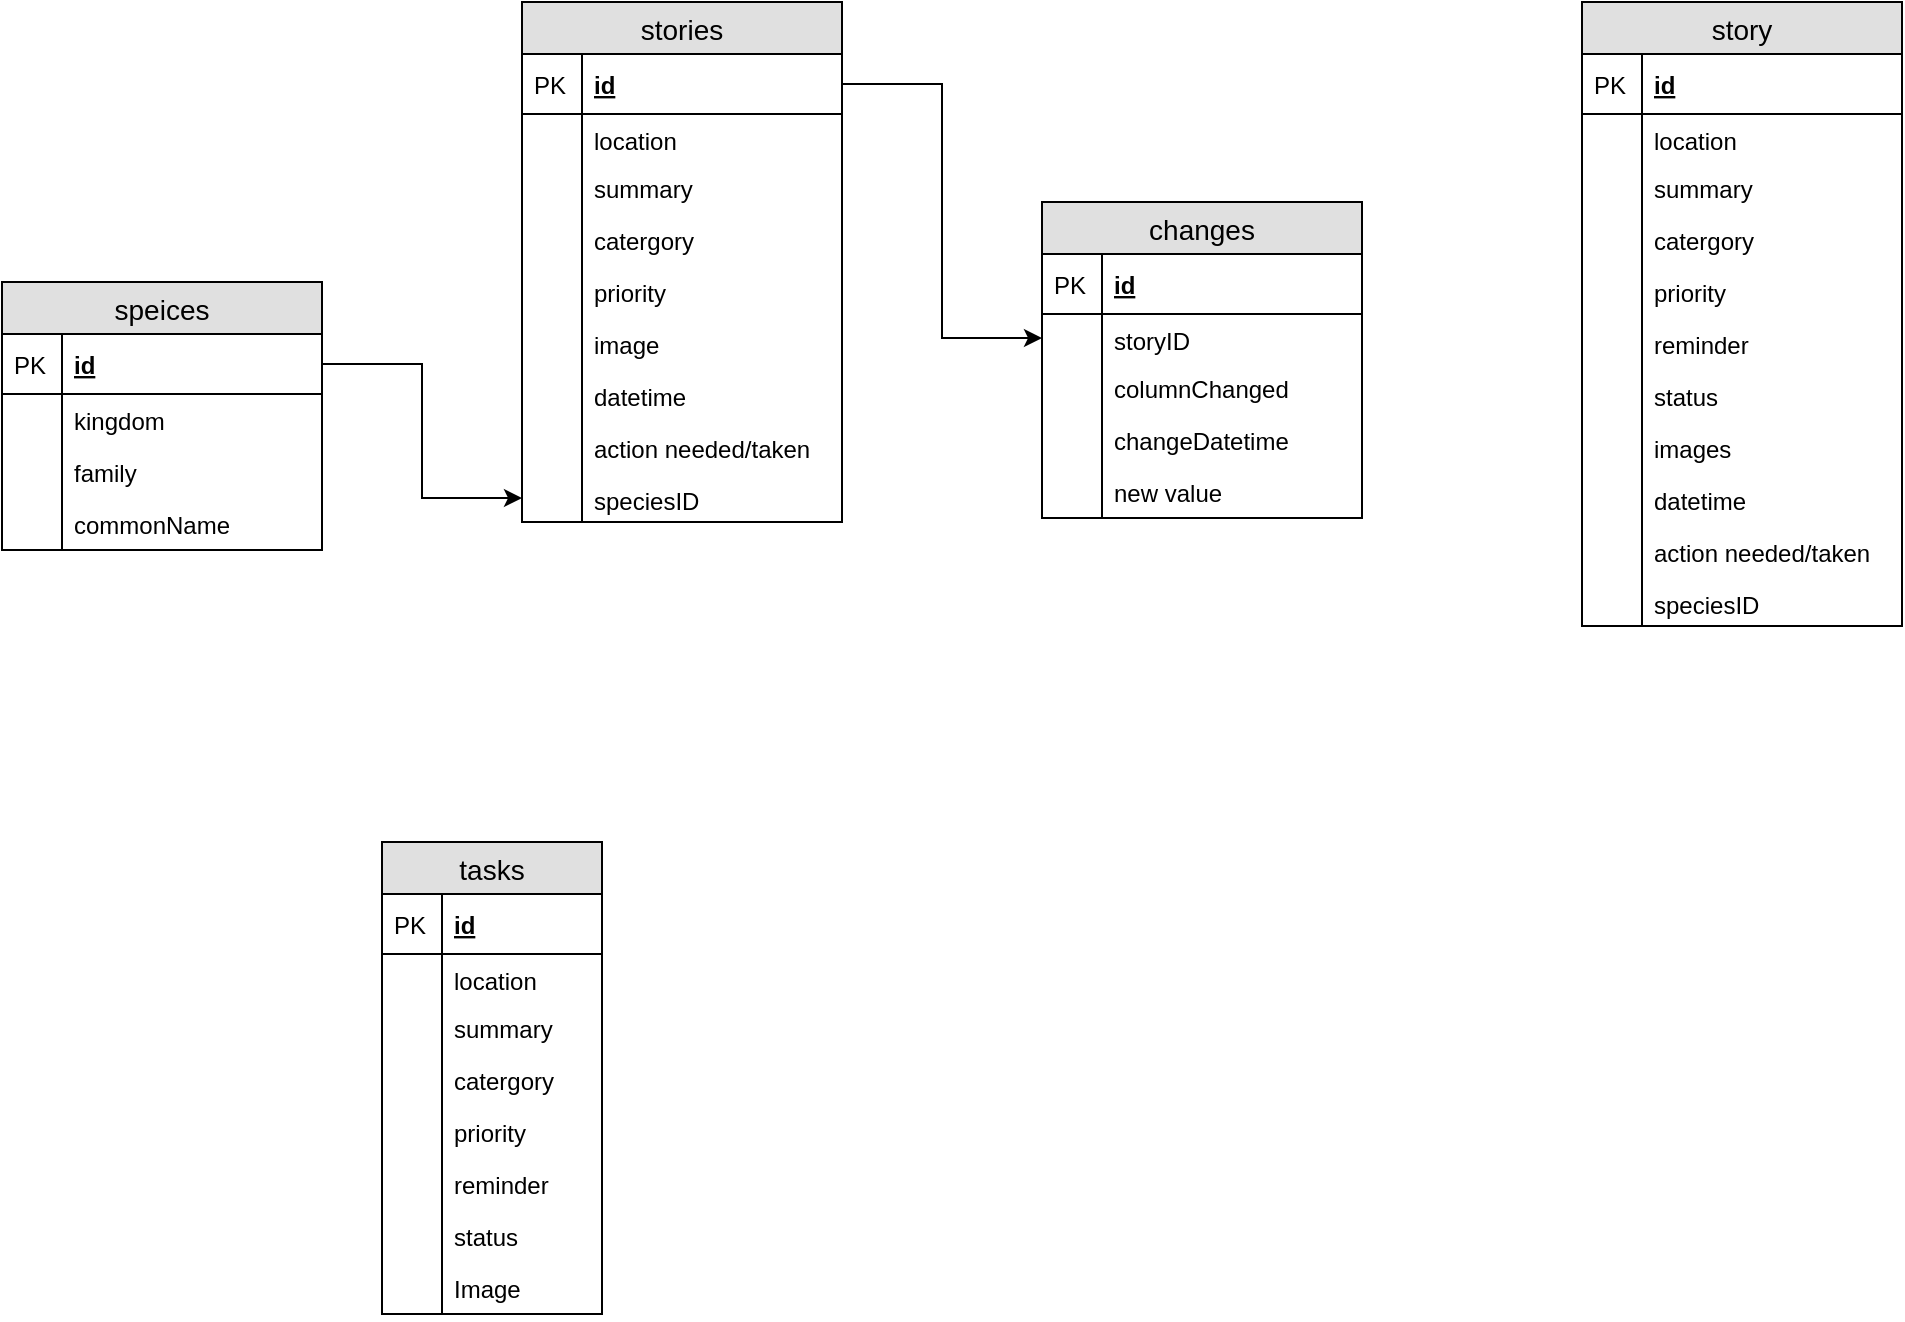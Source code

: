 <mxfile version="12.9.13" type="device"><diagram id="EEhKZ5W4JTLJz8EPN2Xo" name="Page-1"><mxGraphModel dx="1026" dy="580" grid="1" gridSize="10" guides="1" tooltips="1" connect="1" arrows="1" fold="1" page="1" pageScale="1" pageWidth="1654" pageHeight="1169" math="0" shadow="0"><root><mxCell id="0"/><mxCell id="1" parent="0"/><mxCell id="FgcwcCKLsDNJo95z20K6-1" value="stories" style="swimlane;fontStyle=0;childLayout=stackLayout;horizontal=1;startSize=26;fillColor=#e0e0e0;horizontalStack=0;resizeParent=1;resizeParentMax=0;resizeLast=0;collapsible=1;marginBottom=0;swimlaneFillColor=#ffffff;align=center;fontSize=14;" parent="1" vertex="1"><mxGeometry x="330" y="160" width="160" height="260" as="geometry"/></mxCell><mxCell id="FgcwcCKLsDNJo95z20K6-2" value="id" style="shape=partialRectangle;top=0;left=0;right=0;bottom=1;align=left;verticalAlign=middle;fillColor=none;spacingLeft=34;spacingRight=4;overflow=hidden;rotatable=0;points=[[0,0.5],[1,0.5]];portConstraint=eastwest;dropTarget=0;fontStyle=5;fontSize=12;" parent="FgcwcCKLsDNJo95z20K6-1" vertex="1"><mxGeometry y="26" width="160" height="30" as="geometry"/></mxCell><mxCell id="FgcwcCKLsDNJo95z20K6-3" value="PK" style="shape=partialRectangle;top=0;left=0;bottom=0;fillColor=none;align=left;verticalAlign=middle;spacingLeft=4;spacingRight=4;overflow=hidden;rotatable=0;points=[];portConstraint=eastwest;part=1;fontSize=12;" parent="FgcwcCKLsDNJo95z20K6-2" vertex="1" connectable="0"><mxGeometry width="30" height="30" as="geometry"/></mxCell><mxCell id="FgcwcCKLsDNJo95z20K6-4" value="location" style="shape=partialRectangle;top=0;left=0;right=0;bottom=0;align=left;verticalAlign=top;fillColor=none;spacingLeft=34;spacingRight=4;overflow=hidden;rotatable=0;points=[[0,0.5],[1,0.5]];portConstraint=eastwest;dropTarget=0;fontSize=12;" parent="FgcwcCKLsDNJo95z20K6-1" vertex="1"><mxGeometry y="56" width="160" height="24" as="geometry"/></mxCell><mxCell id="FgcwcCKLsDNJo95z20K6-5" value="" style="shape=partialRectangle;top=0;left=0;bottom=0;fillColor=none;align=left;verticalAlign=top;spacingLeft=4;spacingRight=4;overflow=hidden;rotatable=0;points=[];portConstraint=eastwest;part=1;fontSize=12;" parent="FgcwcCKLsDNJo95z20K6-4" vertex="1" connectable="0"><mxGeometry width="30" height="24" as="geometry"/></mxCell><mxCell id="FgcwcCKLsDNJo95z20K6-6" value="summary" style="shape=partialRectangle;top=0;left=0;right=0;bottom=0;align=left;verticalAlign=top;fillColor=none;spacingLeft=34;spacingRight=4;overflow=hidden;rotatable=0;points=[[0,0.5],[1,0.5]];portConstraint=eastwest;dropTarget=0;fontSize=12;" parent="FgcwcCKLsDNJo95z20K6-1" vertex="1"><mxGeometry y="80" width="160" height="26" as="geometry"/></mxCell><mxCell id="FgcwcCKLsDNJo95z20K6-7" value="" style="shape=partialRectangle;top=0;left=0;bottom=0;fillColor=none;align=left;verticalAlign=top;spacingLeft=4;spacingRight=4;overflow=hidden;rotatable=0;points=[];portConstraint=eastwest;part=1;fontSize=12;" parent="FgcwcCKLsDNJo95z20K6-6" vertex="1" connectable="0"><mxGeometry width="30" height="26" as="geometry"/></mxCell><mxCell id="FgcwcCKLsDNJo95z20K6-22" value="catergory" style="shape=partialRectangle;top=0;left=0;right=0;bottom=0;align=left;verticalAlign=top;fillColor=none;spacingLeft=34;spacingRight=4;overflow=hidden;rotatable=0;points=[[0,0.5],[1,0.5]];portConstraint=eastwest;dropTarget=0;fontSize=12;" parent="FgcwcCKLsDNJo95z20K6-1" vertex="1"><mxGeometry y="106" width="160" height="26" as="geometry"/></mxCell><mxCell id="FgcwcCKLsDNJo95z20K6-23" value="" style="shape=partialRectangle;top=0;left=0;bottom=0;fillColor=none;align=left;verticalAlign=top;spacingLeft=4;spacingRight=4;overflow=hidden;rotatable=0;points=[];portConstraint=eastwest;part=1;fontSize=12;" parent="FgcwcCKLsDNJo95z20K6-22" vertex="1" connectable="0"><mxGeometry width="30" height="26" as="geometry"/></mxCell><mxCell id="FgcwcCKLsDNJo95z20K6-24" value="priority&#10;" style="shape=partialRectangle;top=0;left=0;right=0;bottom=0;align=left;verticalAlign=top;fillColor=none;spacingLeft=34;spacingRight=4;overflow=hidden;rotatable=0;points=[[0,0.5],[1,0.5]];portConstraint=eastwest;dropTarget=0;fontSize=12;" parent="FgcwcCKLsDNJo95z20K6-1" vertex="1"><mxGeometry y="132" width="160" height="26" as="geometry"/></mxCell><mxCell id="FgcwcCKLsDNJo95z20K6-25" value="" style="shape=partialRectangle;top=0;left=0;bottom=0;fillColor=none;align=left;verticalAlign=top;spacingLeft=4;spacingRight=4;overflow=hidden;rotatable=0;points=[];portConstraint=eastwest;part=1;fontSize=12;" parent="FgcwcCKLsDNJo95z20K6-24" vertex="1" connectable="0"><mxGeometry width="30" height="26" as="geometry"/></mxCell><mxCell id="FgcwcCKLsDNJo95z20K6-30" value="image&#10;" style="shape=partialRectangle;top=0;left=0;right=0;bottom=0;align=left;verticalAlign=top;fillColor=none;spacingLeft=34;spacingRight=4;overflow=hidden;rotatable=0;points=[[0,0.5],[1,0.5]];portConstraint=eastwest;dropTarget=0;fontSize=12;" parent="FgcwcCKLsDNJo95z20K6-1" vertex="1"><mxGeometry y="158" width="160" height="26" as="geometry"/></mxCell><mxCell id="FgcwcCKLsDNJo95z20K6-31" value="" style="shape=partialRectangle;top=0;left=0;bottom=0;fillColor=none;align=left;verticalAlign=top;spacingLeft=4;spacingRight=4;overflow=hidden;rotatable=0;points=[];portConstraint=eastwest;part=1;fontSize=12;" parent="FgcwcCKLsDNJo95z20K6-30" vertex="1" connectable="0"><mxGeometry width="30" height="26" as="geometry"/></mxCell><mxCell id="FgcwcCKLsDNJo95z20K6-32" value="datetime" style="shape=partialRectangle;top=0;left=0;right=0;bottom=0;align=left;verticalAlign=top;fillColor=none;spacingLeft=34;spacingRight=4;overflow=hidden;rotatable=0;points=[[0,0.5],[1,0.5]];portConstraint=eastwest;dropTarget=0;fontSize=12;" parent="FgcwcCKLsDNJo95z20K6-1" vertex="1"><mxGeometry y="184" width="160" height="26" as="geometry"/></mxCell><mxCell id="FgcwcCKLsDNJo95z20K6-33" value="" style="shape=partialRectangle;top=0;left=0;bottom=0;fillColor=none;align=left;verticalAlign=top;spacingLeft=4;spacingRight=4;overflow=hidden;rotatable=0;points=[];portConstraint=eastwest;part=1;fontSize=12;" parent="FgcwcCKLsDNJo95z20K6-32" vertex="1" connectable="0"><mxGeometry width="30" height="26" as="geometry"/></mxCell><mxCell id="FgcwcCKLsDNJo95z20K6-34" value="action needed/taken" style="shape=partialRectangle;top=0;left=0;right=0;bottom=0;align=left;verticalAlign=top;fillColor=none;spacingLeft=34;spacingRight=4;overflow=hidden;rotatable=0;points=[[0,0.5],[1,0.5]];portConstraint=eastwest;dropTarget=0;fontSize=12;" parent="FgcwcCKLsDNJo95z20K6-1" vertex="1"><mxGeometry y="210" width="160" height="26" as="geometry"/></mxCell><mxCell id="FgcwcCKLsDNJo95z20K6-35" value="" style="shape=partialRectangle;top=0;left=0;bottom=0;fillColor=none;align=left;verticalAlign=top;spacingLeft=4;spacingRight=4;overflow=hidden;rotatable=0;points=[];portConstraint=eastwest;part=1;fontSize=12;" parent="FgcwcCKLsDNJo95z20K6-34" vertex="1" connectable="0"><mxGeometry width="30" height="26" as="geometry"/></mxCell><mxCell id="TkRpWJEvrFnEcF9uA4BI-27" value="speciesID" style="shape=partialRectangle;top=0;left=0;right=0;bottom=0;align=left;verticalAlign=top;fillColor=none;spacingLeft=34;spacingRight=4;overflow=hidden;rotatable=0;points=[[0,0.5],[1,0.5]];portConstraint=eastwest;dropTarget=0;fontSize=12;" parent="FgcwcCKLsDNJo95z20K6-1" vertex="1"><mxGeometry y="236" width="160" height="24" as="geometry"/></mxCell><mxCell id="TkRpWJEvrFnEcF9uA4BI-28" value="" style="shape=partialRectangle;top=0;left=0;bottom=0;fillColor=none;align=left;verticalAlign=top;spacingLeft=4;spacingRight=4;overflow=hidden;rotatable=0;points=[];portConstraint=eastwest;part=1;fontSize=12;" parent="TkRpWJEvrFnEcF9uA4BI-27" vertex="1" connectable="0"><mxGeometry width="30" height="24" as="geometry"/></mxCell><mxCell id="TkRpWJEvrFnEcF9uA4BI-29" value="speices" style="swimlane;fontStyle=0;childLayout=stackLayout;horizontal=1;startSize=26;fillColor=#e0e0e0;horizontalStack=0;resizeParent=1;resizeParentMax=0;resizeLast=0;collapsible=1;marginBottom=0;swimlaneFillColor=#ffffff;align=center;fontSize=14;" parent="1" vertex="1"><mxGeometry x="70" y="300" width="160" height="134" as="geometry"/></mxCell><mxCell id="TkRpWJEvrFnEcF9uA4BI-30" value="id" style="shape=partialRectangle;top=0;left=0;right=0;bottom=1;align=left;verticalAlign=middle;fillColor=none;spacingLeft=34;spacingRight=4;overflow=hidden;rotatable=0;points=[[0,0.5],[1,0.5]];portConstraint=eastwest;dropTarget=0;fontStyle=5;fontSize=12;" parent="TkRpWJEvrFnEcF9uA4BI-29" vertex="1"><mxGeometry y="26" width="160" height="30" as="geometry"/></mxCell><mxCell id="TkRpWJEvrFnEcF9uA4BI-31" value="PK" style="shape=partialRectangle;top=0;left=0;bottom=0;fillColor=none;align=left;verticalAlign=middle;spacingLeft=4;spacingRight=4;overflow=hidden;rotatable=0;points=[];portConstraint=eastwest;part=1;fontSize=12;" parent="TkRpWJEvrFnEcF9uA4BI-30" vertex="1" connectable="0"><mxGeometry width="30" height="30" as="geometry"/></mxCell><mxCell id="TkRpWJEvrFnEcF9uA4BI-34" value="kingdom" style="shape=partialRectangle;top=0;left=0;right=0;bottom=0;align=left;verticalAlign=top;fillColor=none;spacingLeft=34;spacingRight=4;overflow=hidden;rotatable=0;points=[[0,0.5],[1,0.5]];portConstraint=eastwest;dropTarget=0;fontSize=12;" parent="TkRpWJEvrFnEcF9uA4BI-29" vertex="1"><mxGeometry y="56" width="160" height="26" as="geometry"/></mxCell><mxCell id="TkRpWJEvrFnEcF9uA4BI-35" value="" style="shape=partialRectangle;top=0;left=0;bottom=0;fillColor=none;align=left;verticalAlign=top;spacingLeft=4;spacingRight=4;overflow=hidden;rotatable=0;points=[];portConstraint=eastwest;part=1;fontSize=12;" parent="TkRpWJEvrFnEcF9uA4BI-34" vertex="1" connectable="0"><mxGeometry width="30" height="26" as="geometry"/></mxCell><mxCell id="TkRpWJEvrFnEcF9uA4BI-36" value="family" style="shape=partialRectangle;top=0;left=0;right=0;bottom=0;align=left;verticalAlign=top;fillColor=none;spacingLeft=34;spacingRight=4;overflow=hidden;rotatable=0;points=[[0,0.5],[1,0.5]];portConstraint=eastwest;dropTarget=0;fontSize=12;" parent="TkRpWJEvrFnEcF9uA4BI-29" vertex="1"><mxGeometry y="82" width="160" height="26" as="geometry"/></mxCell><mxCell id="TkRpWJEvrFnEcF9uA4BI-37" value="" style="shape=partialRectangle;top=0;left=0;bottom=0;fillColor=none;align=left;verticalAlign=top;spacingLeft=4;spacingRight=4;overflow=hidden;rotatable=0;points=[];portConstraint=eastwest;part=1;fontSize=12;" parent="TkRpWJEvrFnEcF9uA4BI-36" vertex="1" connectable="0"><mxGeometry width="30" height="26" as="geometry"/></mxCell><mxCell id="TkRpWJEvrFnEcF9uA4BI-38" value="commonName" style="shape=partialRectangle;top=0;left=0;right=0;bottom=0;align=left;verticalAlign=top;fillColor=none;spacingLeft=34;spacingRight=4;overflow=hidden;rotatable=0;points=[[0,0.5],[1,0.5]];portConstraint=eastwest;dropTarget=0;fontSize=12;" parent="TkRpWJEvrFnEcF9uA4BI-29" vertex="1"><mxGeometry y="108" width="160" height="26" as="geometry"/></mxCell><mxCell id="TkRpWJEvrFnEcF9uA4BI-39" value="" style="shape=partialRectangle;top=0;left=0;bottom=0;fillColor=none;align=left;verticalAlign=top;spacingLeft=4;spacingRight=4;overflow=hidden;rotatable=0;points=[];portConstraint=eastwest;part=1;fontSize=12;" parent="TkRpWJEvrFnEcF9uA4BI-38" vertex="1" connectable="0"><mxGeometry width="30" height="26" as="geometry"/></mxCell><mxCell id="TkRpWJEvrFnEcF9uA4BI-43" style="edgeStyle=orthogonalEdgeStyle;rounded=0;orthogonalLoop=1;jettySize=auto;html=1;exitX=1;exitY=0.5;exitDx=0;exitDy=0;entryX=0;entryY=0.5;entryDx=0;entryDy=0;" parent="1" source="TkRpWJEvrFnEcF9uA4BI-30" target="TkRpWJEvrFnEcF9uA4BI-27" edge="1"><mxGeometry relative="1" as="geometry"/></mxCell><mxCell id="TkRpWJEvrFnEcF9uA4BI-45" style="edgeStyle=orthogonalEdgeStyle;rounded=0;orthogonalLoop=1;jettySize=auto;html=1;exitX=1;exitY=0.5;exitDx=0;exitDy=0;entryX=0;entryY=0.5;entryDx=0;entryDy=0;" parent="1" source="FgcwcCKLsDNJo95z20K6-2" target="TkRpWJEvrFnEcF9uA4BI-4" edge="1"><mxGeometry relative="1" as="geometry"/></mxCell><mxCell id="TkRpWJEvrFnEcF9uA4BI-1" value="changes" style="swimlane;fontStyle=0;childLayout=stackLayout;horizontal=1;startSize=26;fillColor=#e0e0e0;horizontalStack=0;resizeParent=1;resizeParentMax=0;resizeLast=0;collapsible=1;marginBottom=0;swimlaneFillColor=#ffffff;align=center;fontSize=14;" parent="1" vertex="1"><mxGeometry x="590" y="260" width="160" height="158" as="geometry"/></mxCell><mxCell id="TkRpWJEvrFnEcF9uA4BI-2" value="id" style="shape=partialRectangle;top=0;left=0;right=0;bottom=1;align=left;verticalAlign=middle;fillColor=none;spacingLeft=34;spacingRight=4;overflow=hidden;rotatable=0;points=[[0,0.5],[1,0.5]];portConstraint=eastwest;dropTarget=0;fontStyle=5;fontSize=12;" parent="TkRpWJEvrFnEcF9uA4BI-1" vertex="1"><mxGeometry y="26" width="160" height="30" as="geometry"/></mxCell><mxCell id="TkRpWJEvrFnEcF9uA4BI-3" value="PK" style="shape=partialRectangle;top=0;left=0;bottom=0;fillColor=none;align=left;verticalAlign=middle;spacingLeft=4;spacingRight=4;overflow=hidden;rotatable=0;points=[];portConstraint=eastwest;part=1;fontSize=12;" parent="TkRpWJEvrFnEcF9uA4BI-2" vertex="1" connectable="0"><mxGeometry width="30" height="30" as="geometry"/></mxCell><mxCell id="TkRpWJEvrFnEcF9uA4BI-4" value="storyID" style="shape=partialRectangle;top=0;left=0;right=0;bottom=0;align=left;verticalAlign=top;fillColor=none;spacingLeft=34;spacingRight=4;overflow=hidden;rotatable=0;points=[[0,0.5],[1,0.5]];portConstraint=eastwest;dropTarget=0;fontSize=12;" parent="TkRpWJEvrFnEcF9uA4BI-1" vertex="1"><mxGeometry y="56" width="160" height="24" as="geometry"/></mxCell><mxCell id="TkRpWJEvrFnEcF9uA4BI-5" value="" style="shape=partialRectangle;top=0;left=0;bottom=0;fillColor=none;align=left;verticalAlign=top;spacingLeft=4;spacingRight=4;overflow=hidden;rotatable=0;points=[];portConstraint=eastwest;part=1;fontSize=12;" parent="TkRpWJEvrFnEcF9uA4BI-4" vertex="1" connectable="0"><mxGeometry width="30" height="24" as="geometry"/></mxCell><mxCell id="TkRpWJEvrFnEcF9uA4BI-6" value="columnChanged" style="shape=partialRectangle;top=0;left=0;right=0;bottom=0;align=left;verticalAlign=top;fillColor=none;spacingLeft=34;spacingRight=4;overflow=hidden;rotatable=0;points=[[0,0.5],[1,0.5]];portConstraint=eastwest;dropTarget=0;fontSize=12;" parent="TkRpWJEvrFnEcF9uA4BI-1" vertex="1"><mxGeometry y="80" width="160" height="26" as="geometry"/></mxCell><mxCell id="TkRpWJEvrFnEcF9uA4BI-7" value="" style="shape=partialRectangle;top=0;left=0;bottom=0;fillColor=none;align=left;verticalAlign=top;spacingLeft=4;spacingRight=4;overflow=hidden;rotatable=0;points=[];portConstraint=eastwest;part=1;fontSize=12;" parent="TkRpWJEvrFnEcF9uA4BI-6" vertex="1" connectable="0"><mxGeometry width="30" height="26" as="geometry"/></mxCell><mxCell id="TkRpWJEvrFnEcF9uA4BI-23" value="changeDatetime" style="shape=partialRectangle;top=0;left=0;right=0;bottom=0;align=left;verticalAlign=top;fillColor=none;spacingLeft=34;spacingRight=4;overflow=hidden;rotatable=0;points=[[0,0.5],[1,0.5]];portConstraint=eastwest;dropTarget=0;fontSize=12;" parent="TkRpWJEvrFnEcF9uA4BI-1" vertex="1"><mxGeometry y="106" width="160" height="26" as="geometry"/></mxCell><mxCell id="TkRpWJEvrFnEcF9uA4BI-24" value="" style="shape=partialRectangle;top=0;left=0;bottom=0;fillColor=none;align=left;verticalAlign=top;spacingLeft=4;spacingRight=4;overflow=hidden;rotatable=0;points=[];portConstraint=eastwest;part=1;fontSize=12;" parent="TkRpWJEvrFnEcF9uA4BI-23" vertex="1" connectable="0"><mxGeometry width="30" height="26" as="geometry"/></mxCell><mxCell id="TkRpWJEvrFnEcF9uA4BI-25" value="new value" style="shape=partialRectangle;top=0;left=0;right=0;bottom=0;align=left;verticalAlign=top;fillColor=none;spacingLeft=34;spacingRight=4;overflow=hidden;rotatable=0;points=[[0,0.5],[1,0.5]];portConstraint=eastwest;dropTarget=0;fontSize=12;" parent="TkRpWJEvrFnEcF9uA4BI-1" vertex="1"><mxGeometry y="132" width="160" height="26" as="geometry"/></mxCell><mxCell id="TkRpWJEvrFnEcF9uA4BI-26" value="" style="shape=partialRectangle;top=0;left=0;bottom=0;fillColor=none;align=left;verticalAlign=top;spacingLeft=4;spacingRight=4;overflow=hidden;rotatable=0;points=[];portConstraint=eastwest;part=1;fontSize=12;" parent="TkRpWJEvrFnEcF9uA4BI-25" vertex="1" connectable="0"><mxGeometry width="30" height="26" as="geometry"/></mxCell><mxCell id="TkRpWJEvrFnEcF9uA4BI-46" value="tasks" style="swimlane;fontStyle=0;childLayout=stackLayout;horizontal=1;startSize=26;fillColor=#e0e0e0;horizontalStack=0;resizeParent=1;resizeParentMax=0;resizeLast=0;collapsible=1;marginBottom=0;swimlaneFillColor=#ffffff;align=center;fontSize=14;" parent="1" vertex="1"><mxGeometry x="260" y="580" width="110" height="236" as="geometry"/></mxCell><mxCell id="TkRpWJEvrFnEcF9uA4BI-47" value="id" style="shape=partialRectangle;top=0;left=0;right=0;bottom=1;align=left;verticalAlign=middle;fillColor=none;spacingLeft=34;spacingRight=4;overflow=hidden;rotatable=0;points=[[0,0.5],[1,0.5]];portConstraint=eastwest;dropTarget=0;fontStyle=5;fontSize=12;" parent="TkRpWJEvrFnEcF9uA4BI-46" vertex="1"><mxGeometry y="26" width="110" height="30" as="geometry"/></mxCell><mxCell id="TkRpWJEvrFnEcF9uA4BI-48" value="PK" style="shape=partialRectangle;top=0;left=0;bottom=0;fillColor=none;align=left;verticalAlign=middle;spacingLeft=4;spacingRight=4;overflow=hidden;rotatable=0;points=[];portConstraint=eastwest;part=1;fontSize=12;" parent="TkRpWJEvrFnEcF9uA4BI-47" vertex="1" connectable="0"><mxGeometry width="30" height="30" as="geometry"/></mxCell><mxCell id="TkRpWJEvrFnEcF9uA4BI-49" value="location" style="shape=partialRectangle;top=0;left=0;right=0;bottom=0;align=left;verticalAlign=top;fillColor=none;spacingLeft=34;spacingRight=4;overflow=hidden;rotatable=0;points=[[0,0.5],[1,0.5]];portConstraint=eastwest;dropTarget=0;fontSize=12;" parent="TkRpWJEvrFnEcF9uA4BI-46" vertex="1"><mxGeometry y="56" width="110" height="24" as="geometry"/></mxCell><mxCell id="TkRpWJEvrFnEcF9uA4BI-50" value="" style="shape=partialRectangle;top=0;left=0;bottom=0;fillColor=none;align=left;verticalAlign=top;spacingLeft=4;spacingRight=4;overflow=hidden;rotatable=0;points=[];portConstraint=eastwest;part=1;fontSize=12;" parent="TkRpWJEvrFnEcF9uA4BI-49" vertex="1" connectable="0"><mxGeometry width="30" height="24" as="geometry"/></mxCell><mxCell id="TkRpWJEvrFnEcF9uA4BI-51" value="summary" style="shape=partialRectangle;top=0;left=0;right=0;bottom=0;align=left;verticalAlign=top;fillColor=none;spacingLeft=34;spacingRight=4;overflow=hidden;rotatable=0;points=[[0,0.5],[1,0.5]];portConstraint=eastwest;dropTarget=0;fontSize=12;" parent="TkRpWJEvrFnEcF9uA4BI-46" vertex="1"><mxGeometry y="80" width="110" height="26" as="geometry"/></mxCell><mxCell id="TkRpWJEvrFnEcF9uA4BI-52" value="" style="shape=partialRectangle;top=0;left=0;bottom=0;fillColor=none;align=left;verticalAlign=top;spacingLeft=4;spacingRight=4;overflow=hidden;rotatable=0;points=[];portConstraint=eastwest;part=1;fontSize=12;" parent="TkRpWJEvrFnEcF9uA4BI-51" vertex="1" connectable="0"><mxGeometry width="30" height="26" as="geometry"/></mxCell><mxCell id="TkRpWJEvrFnEcF9uA4BI-53" value="catergory" style="shape=partialRectangle;top=0;left=0;right=0;bottom=0;align=left;verticalAlign=top;fillColor=none;spacingLeft=34;spacingRight=4;overflow=hidden;rotatable=0;points=[[0,0.5],[1,0.5]];portConstraint=eastwest;dropTarget=0;fontSize=12;" parent="TkRpWJEvrFnEcF9uA4BI-46" vertex="1"><mxGeometry y="106" width="110" height="26" as="geometry"/></mxCell><mxCell id="TkRpWJEvrFnEcF9uA4BI-54" value="" style="shape=partialRectangle;top=0;left=0;bottom=0;fillColor=none;align=left;verticalAlign=top;spacingLeft=4;spacingRight=4;overflow=hidden;rotatable=0;points=[];portConstraint=eastwest;part=1;fontSize=12;" parent="TkRpWJEvrFnEcF9uA4BI-53" vertex="1" connectable="0"><mxGeometry width="30" height="26" as="geometry"/></mxCell><mxCell id="TkRpWJEvrFnEcF9uA4BI-55" value="priority&#10;" style="shape=partialRectangle;top=0;left=0;right=0;bottom=0;align=left;verticalAlign=top;fillColor=none;spacingLeft=34;spacingRight=4;overflow=hidden;rotatable=0;points=[[0,0.5],[1,0.5]];portConstraint=eastwest;dropTarget=0;fontSize=12;" parent="TkRpWJEvrFnEcF9uA4BI-46" vertex="1"><mxGeometry y="132" width="110" height="26" as="geometry"/></mxCell><mxCell id="TkRpWJEvrFnEcF9uA4BI-56" value="" style="shape=partialRectangle;top=0;left=0;bottom=0;fillColor=none;align=left;verticalAlign=top;spacingLeft=4;spacingRight=4;overflow=hidden;rotatable=0;points=[];portConstraint=eastwest;part=1;fontSize=12;" parent="TkRpWJEvrFnEcF9uA4BI-55" vertex="1" connectable="0"><mxGeometry width="30" height="26" as="geometry"/></mxCell><mxCell id="TkRpWJEvrFnEcF9uA4BI-57" value="reminder" style="shape=partialRectangle;top=0;left=0;right=0;bottom=0;align=left;verticalAlign=top;fillColor=none;spacingLeft=34;spacingRight=4;overflow=hidden;rotatable=0;points=[[0,0.5],[1,0.5]];portConstraint=eastwest;dropTarget=0;fontSize=12;" parent="TkRpWJEvrFnEcF9uA4BI-46" vertex="1"><mxGeometry y="158" width="110" height="26" as="geometry"/></mxCell><mxCell id="TkRpWJEvrFnEcF9uA4BI-58" value="" style="shape=partialRectangle;top=0;left=0;bottom=0;fillColor=none;align=left;verticalAlign=top;spacingLeft=4;spacingRight=4;overflow=hidden;rotatable=0;points=[];portConstraint=eastwest;part=1;fontSize=12;" parent="TkRpWJEvrFnEcF9uA4BI-57" vertex="1" connectable="0"><mxGeometry width="30" height="26" as="geometry"/></mxCell><mxCell id="TkRpWJEvrFnEcF9uA4BI-59" value="status" style="shape=partialRectangle;top=0;left=0;right=0;bottom=0;align=left;verticalAlign=top;fillColor=none;spacingLeft=34;spacingRight=4;overflow=hidden;rotatable=0;points=[[0,0.5],[1,0.5]];portConstraint=eastwest;dropTarget=0;fontSize=12;" parent="TkRpWJEvrFnEcF9uA4BI-46" vertex="1"><mxGeometry y="184" width="110" height="26" as="geometry"/></mxCell><mxCell id="TkRpWJEvrFnEcF9uA4BI-60" value="" style="shape=partialRectangle;top=0;left=0;bottom=0;fillColor=none;align=left;verticalAlign=top;spacingLeft=4;spacingRight=4;overflow=hidden;rotatable=0;points=[];portConstraint=eastwest;part=1;fontSize=12;" parent="TkRpWJEvrFnEcF9uA4BI-59" vertex="1" connectable="0"><mxGeometry width="30" height="26" as="geometry"/></mxCell><mxCell id="j9npsuySNqsngLhec_za-24" value="Image" style="shape=partialRectangle;top=0;left=0;right=0;bottom=0;align=left;verticalAlign=top;fillColor=none;spacingLeft=34;spacingRight=4;overflow=hidden;rotatable=0;points=[[0,0.5],[1,0.5]];portConstraint=eastwest;dropTarget=0;fontSize=12;" vertex="1" parent="TkRpWJEvrFnEcF9uA4BI-46"><mxGeometry y="210" width="110" height="26" as="geometry"/></mxCell><mxCell id="j9npsuySNqsngLhec_za-25" value="" style="shape=partialRectangle;top=0;left=0;bottom=0;fillColor=none;align=left;verticalAlign=top;spacingLeft=4;spacingRight=4;overflow=hidden;rotatable=0;points=[];portConstraint=eastwest;part=1;fontSize=12;" vertex="1" connectable="0" parent="j9npsuySNqsngLhec_za-24"><mxGeometry width="30" height="26" as="geometry"/></mxCell><mxCell id="j9npsuySNqsngLhec_za-1" value="story" style="swimlane;fontStyle=0;childLayout=stackLayout;horizontal=1;startSize=26;fillColor=#e0e0e0;horizontalStack=0;resizeParent=1;resizeParentMax=0;resizeLast=0;collapsible=1;marginBottom=0;swimlaneFillColor=#ffffff;align=center;fontSize=14;" vertex="1" parent="1"><mxGeometry x="860" y="160" width="160" height="312" as="geometry"/></mxCell><mxCell id="j9npsuySNqsngLhec_za-2" value="id" style="shape=partialRectangle;top=0;left=0;right=0;bottom=1;align=left;verticalAlign=middle;fillColor=none;spacingLeft=34;spacingRight=4;overflow=hidden;rotatable=0;points=[[0,0.5],[1,0.5]];portConstraint=eastwest;dropTarget=0;fontStyle=5;fontSize=12;" vertex="1" parent="j9npsuySNqsngLhec_za-1"><mxGeometry y="26" width="160" height="30" as="geometry"/></mxCell><mxCell id="j9npsuySNqsngLhec_za-3" value="PK" style="shape=partialRectangle;top=0;left=0;bottom=0;fillColor=none;align=left;verticalAlign=middle;spacingLeft=4;spacingRight=4;overflow=hidden;rotatable=0;points=[];portConstraint=eastwest;part=1;fontSize=12;" vertex="1" connectable="0" parent="j9npsuySNqsngLhec_za-2"><mxGeometry width="30" height="30" as="geometry"/></mxCell><mxCell id="j9npsuySNqsngLhec_za-4" value="location" style="shape=partialRectangle;top=0;left=0;right=0;bottom=0;align=left;verticalAlign=top;fillColor=none;spacingLeft=34;spacingRight=4;overflow=hidden;rotatable=0;points=[[0,0.5],[1,0.5]];portConstraint=eastwest;dropTarget=0;fontSize=12;" vertex="1" parent="j9npsuySNqsngLhec_za-1"><mxGeometry y="56" width="160" height="24" as="geometry"/></mxCell><mxCell id="j9npsuySNqsngLhec_za-5" value="" style="shape=partialRectangle;top=0;left=0;bottom=0;fillColor=none;align=left;verticalAlign=top;spacingLeft=4;spacingRight=4;overflow=hidden;rotatable=0;points=[];portConstraint=eastwest;part=1;fontSize=12;" vertex="1" connectable="0" parent="j9npsuySNqsngLhec_za-4"><mxGeometry width="30" height="24" as="geometry"/></mxCell><mxCell id="j9npsuySNqsngLhec_za-6" value="summary" style="shape=partialRectangle;top=0;left=0;right=0;bottom=0;align=left;verticalAlign=top;fillColor=none;spacingLeft=34;spacingRight=4;overflow=hidden;rotatable=0;points=[[0,0.5],[1,0.5]];portConstraint=eastwest;dropTarget=0;fontSize=12;" vertex="1" parent="j9npsuySNqsngLhec_za-1"><mxGeometry y="80" width="160" height="26" as="geometry"/></mxCell><mxCell id="j9npsuySNqsngLhec_za-7" value="" style="shape=partialRectangle;top=0;left=0;bottom=0;fillColor=none;align=left;verticalAlign=top;spacingLeft=4;spacingRight=4;overflow=hidden;rotatable=0;points=[];portConstraint=eastwest;part=1;fontSize=12;" vertex="1" connectable="0" parent="j9npsuySNqsngLhec_za-6"><mxGeometry width="30" height="26" as="geometry"/></mxCell><mxCell id="j9npsuySNqsngLhec_za-8" value="catergory" style="shape=partialRectangle;top=0;left=0;right=0;bottom=0;align=left;verticalAlign=top;fillColor=none;spacingLeft=34;spacingRight=4;overflow=hidden;rotatable=0;points=[[0,0.5],[1,0.5]];portConstraint=eastwest;dropTarget=0;fontSize=12;" vertex="1" parent="j9npsuySNqsngLhec_za-1"><mxGeometry y="106" width="160" height="26" as="geometry"/></mxCell><mxCell id="j9npsuySNqsngLhec_za-9" value="" style="shape=partialRectangle;top=0;left=0;bottom=0;fillColor=none;align=left;verticalAlign=top;spacingLeft=4;spacingRight=4;overflow=hidden;rotatable=0;points=[];portConstraint=eastwest;part=1;fontSize=12;" vertex="1" connectable="0" parent="j9npsuySNqsngLhec_za-8"><mxGeometry width="30" height="26" as="geometry"/></mxCell><mxCell id="j9npsuySNqsngLhec_za-10" value="priority&#10;" style="shape=partialRectangle;top=0;left=0;right=0;bottom=0;align=left;verticalAlign=top;fillColor=none;spacingLeft=34;spacingRight=4;overflow=hidden;rotatable=0;points=[[0,0.5],[1,0.5]];portConstraint=eastwest;dropTarget=0;fontSize=12;" vertex="1" parent="j9npsuySNqsngLhec_za-1"><mxGeometry y="132" width="160" height="26" as="geometry"/></mxCell><mxCell id="j9npsuySNqsngLhec_za-11" value="" style="shape=partialRectangle;top=0;left=0;bottom=0;fillColor=none;align=left;verticalAlign=top;spacingLeft=4;spacingRight=4;overflow=hidden;rotatable=0;points=[];portConstraint=eastwest;part=1;fontSize=12;" vertex="1" connectable="0" parent="j9npsuySNqsngLhec_za-10"><mxGeometry width="30" height="26" as="geometry"/></mxCell><mxCell id="j9npsuySNqsngLhec_za-12" value="reminder" style="shape=partialRectangle;top=0;left=0;right=0;bottom=0;align=left;verticalAlign=top;fillColor=none;spacingLeft=34;spacingRight=4;overflow=hidden;rotatable=0;points=[[0,0.5],[1,0.5]];portConstraint=eastwest;dropTarget=0;fontSize=12;" vertex="1" parent="j9npsuySNqsngLhec_za-1"><mxGeometry y="158" width="160" height="26" as="geometry"/></mxCell><mxCell id="j9npsuySNqsngLhec_za-13" value="" style="shape=partialRectangle;top=0;left=0;bottom=0;fillColor=none;align=left;verticalAlign=top;spacingLeft=4;spacingRight=4;overflow=hidden;rotatable=0;points=[];portConstraint=eastwest;part=1;fontSize=12;" vertex="1" connectable="0" parent="j9npsuySNqsngLhec_za-12"><mxGeometry width="30" height="26" as="geometry"/></mxCell><mxCell id="j9npsuySNqsngLhec_za-14" value="status" style="shape=partialRectangle;top=0;left=0;right=0;bottom=0;align=left;verticalAlign=top;fillColor=none;spacingLeft=34;spacingRight=4;overflow=hidden;rotatable=0;points=[[0,0.5],[1,0.5]];portConstraint=eastwest;dropTarget=0;fontSize=12;" vertex="1" parent="j9npsuySNqsngLhec_za-1"><mxGeometry y="184" width="160" height="26" as="geometry"/></mxCell><mxCell id="j9npsuySNqsngLhec_za-15" value="" style="shape=partialRectangle;top=0;left=0;bottom=0;fillColor=none;align=left;verticalAlign=top;spacingLeft=4;spacingRight=4;overflow=hidden;rotatable=0;points=[];portConstraint=eastwest;part=1;fontSize=12;" vertex="1" connectable="0" parent="j9npsuySNqsngLhec_za-14"><mxGeometry width="30" height="26" as="geometry"/></mxCell><mxCell id="j9npsuySNqsngLhec_za-16" value="images" style="shape=partialRectangle;top=0;left=0;right=0;bottom=0;align=left;verticalAlign=top;fillColor=none;spacingLeft=34;spacingRight=4;overflow=hidden;rotatable=0;points=[[0,0.5],[1,0.5]];portConstraint=eastwest;dropTarget=0;fontSize=12;" vertex="1" parent="j9npsuySNqsngLhec_za-1"><mxGeometry y="210" width="160" height="26" as="geometry"/></mxCell><mxCell id="j9npsuySNqsngLhec_za-17" value="" style="shape=partialRectangle;top=0;left=0;bottom=0;fillColor=none;align=left;verticalAlign=top;spacingLeft=4;spacingRight=4;overflow=hidden;rotatable=0;points=[];portConstraint=eastwest;part=1;fontSize=12;" vertex="1" connectable="0" parent="j9npsuySNqsngLhec_za-16"><mxGeometry width="30" height="26" as="geometry"/></mxCell><mxCell id="j9npsuySNqsngLhec_za-18" value="datetime" style="shape=partialRectangle;top=0;left=0;right=0;bottom=0;align=left;verticalAlign=top;fillColor=none;spacingLeft=34;spacingRight=4;overflow=hidden;rotatable=0;points=[[0,0.5],[1,0.5]];portConstraint=eastwest;dropTarget=0;fontSize=12;" vertex="1" parent="j9npsuySNqsngLhec_za-1"><mxGeometry y="236" width="160" height="26" as="geometry"/></mxCell><mxCell id="j9npsuySNqsngLhec_za-19" value="" style="shape=partialRectangle;top=0;left=0;bottom=0;fillColor=none;align=left;verticalAlign=top;spacingLeft=4;spacingRight=4;overflow=hidden;rotatable=0;points=[];portConstraint=eastwest;part=1;fontSize=12;" vertex="1" connectable="0" parent="j9npsuySNqsngLhec_za-18"><mxGeometry width="30" height="26" as="geometry"/></mxCell><mxCell id="j9npsuySNqsngLhec_za-20" value="action needed/taken" style="shape=partialRectangle;top=0;left=0;right=0;bottom=0;align=left;verticalAlign=top;fillColor=none;spacingLeft=34;spacingRight=4;overflow=hidden;rotatable=0;points=[[0,0.5],[1,0.5]];portConstraint=eastwest;dropTarget=0;fontSize=12;" vertex="1" parent="j9npsuySNqsngLhec_za-1"><mxGeometry y="262" width="160" height="26" as="geometry"/></mxCell><mxCell id="j9npsuySNqsngLhec_za-21" value="" style="shape=partialRectangle;top=0;left=0;bottom=0;fillColor=none;align=left;verticalAlign=top;spacingLeft=4;spacingRight=4;overflow=hidden;rotatable=0;points=[];portConstraint=eastwest;part=1;fontSize=12;" vertex="1" connectable="0" parent="j9npsuySNqsngLhec_za-20"><mxGeometry width="30" height="26" as="geometry"/></mxCell><mxCell id="j9npsuySNqsngLhec_za-22" value="speciesID" style="shape=partialRectangle;top=0;left=0;right=0;bottom=0;align=left;verticalAlign=top;fillColor=none;spacingLeft=34;spacingRight=4;overflow=hidden;rotatable=0;points=[[0,0.5],[1,0.5]];portConstraint=eastwest;dropTarget=0;fontSize=12;" vertex="1" parent="j9npsuySNqsngLhec_za-1"><mxGeometry y="288" width="160" height="24" as="geometry"/></mxCell><mxCell id="j9npsuySNqsngLhec_za-23" value="" style="shape=partialRectangle;top=0;left=0;bottom=0;fillColor=none;align=left;verticalAlign=top;spacingLeft=4;spacingRight=4;overflow=hidden;rotatable=0;points=[];portConstraint=eastwest;part=1;fontSize=12;" vertex="1" connectable="0" parent="j9npsuySNqsngLhec_za-22"><mxGeometry width="30" height="24" as="geometry"/></mxCell></root></mxGraphModel></diagram></mxfile>